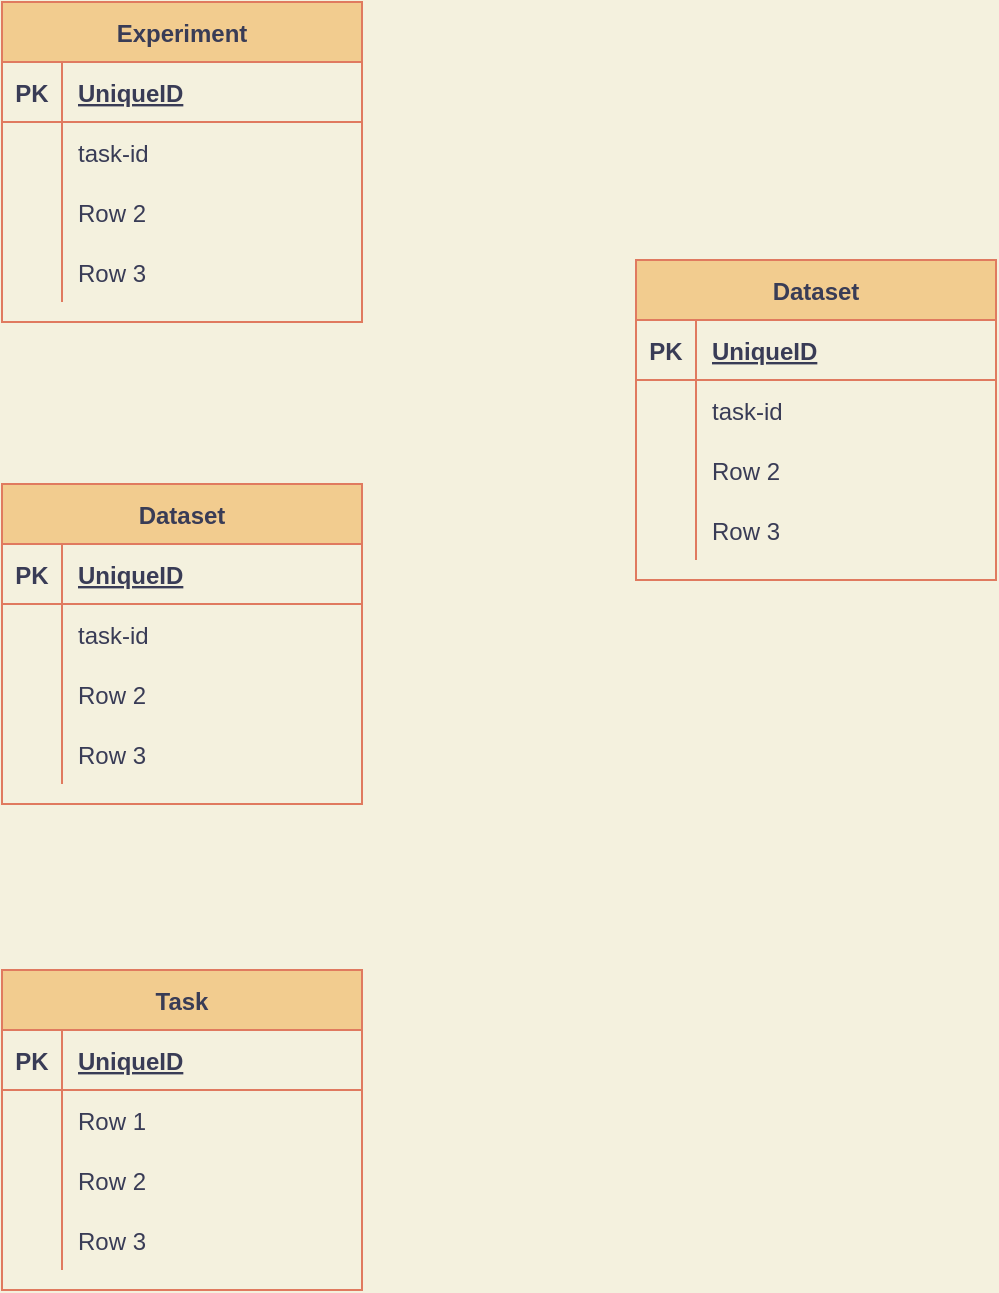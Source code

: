 <mxfile>
    <diagram id="H-rD5yMT6eHyRBQClwWx" name="Page-1">
        <mxGraphModel dx="1368" dy="702" grid="0" gridSize="10" guides="1" tooltips="1" connect="1" arrows="1" fold="1" page="0" pageScale="1" pageWidth="827" pageHeight="1169" background="#F4F1DE" math="0" shadow="0">
            <root>
                <mxCell id="0"/>
                <mxCell id="1" parent="0"/>
                <mxCell id="3" value="Task" style="shape=table;startSize=30;container=1;collapsible=1;childLayout=tableLayout;fixedRows=1;rowLines=0;fontStyle=1;align=center;resizeLast=1;rounded=0;sketch=0;fontColor=#393C56;strokeColor=#E07A5F;fillColor=#F2CC8F;" parent="1" vertex="1">
                    <mxGeometry x="-188" y="621" width="180" height="160" as="geometry"/>
                </mxCell>
                <mxCell id="4" value="" style="shape=partialRectangle;collapsible=0;dropTarget=0;pointerEvents=0;fillColor=none;top=0;left=0;bottom=1;right=0;points=[[0,0.5],[1,0.5]];portConstraint=eastwest;strokeColor=#E07A5F;fontColor=#393C56;" parent="3" vertex="1">
                    <mxGeometry y="30" width="180" height="30" as="geometry"/>
                </mxCell>
                <mxCell id="5" value="PK" style="shape=partialRectangle;connectable=0;fillColor=none;top=0;left=0;bottom=0;right=0;fontStyle=1;overflow=hidden;strokeColor=#E07A5F;fontColor=#393C56;" parent="4" vertex="1">
                    <mxGeometry width="30" height="30" as="geometry"/>
                </mxCell>
                <mxCell id="6" value="UniqueID" style="shape=partialRectangle;connectable=0;fillColor=none;top=0;left=0;bottom=0;right=0;align=left;spacingLeft=6;fontStyle=5;overflow=hidden;strokeColor=#E07A5F;fontColor=#393C56;" parent="4" vertex="1">
                    <mxGeometry x="30" width="150" height="30" as="geometry"/>
                </mxCell>
                <mxCell id="7" value="" style="shape=partialRectangle;collapsible=0;dropTarget=0;pointerEvents=0;fillColor=none;top=0;left=0;bottom=0;right=0;points=[[0,0.5],[1,0.5]];portConstraint=eastwest;strokeColor=#E07A5F;fontColor=#393C56;" parent="3" vertex="1">
                    <mxGeometry y="60" width="180" height="30" as="geometry"/>
                </mxCell>
                <mxCell id="8" value="" style="shape=partialRectangle;connectable=0;fillColor=none;top=0;left=0;bottom=0;right=0;editable=1;overflow=hidden;strokeColor=#E07A5F;fontColor=#393C56;" parent="7" vertex="1">
                    <mxGeometry width="30" height="30" as="geometry"/>
                </mxCell>
                <mxCell id="9" value="Row 1" style="shape=partialRectangle;connectable=0;fillColor=none;top=0;left=0;bottom=0;right=0;align=left;spacingLeft=6;overflow=hidden;strokeColor=#E07A5F;fontColor=#393C56;" parent="7" vertex="1">
                    <mxGeometry x="30" width="150" height="30" as="geometry"/>
                </mxCell>
                <mxCell id="10" value="" style="shape=partialRectangle;collapsible=0;dropTarget=0;pointerEvents=0;fillColor=none;top=0;left=0;bottom=0;right=0;points=[[0,0.5],[1,0.5]];portConstraint=eastwest;strokeColor=#E07A5F;fontColor=#393C56;" parent="3" vertex="1">
                    <mxGeometry y="90" width="180" height="30" as="geometry"/>
                </mxCell>
                <mxCell id="11" value="" style="shape=partialRectangle;connectable=0;fillColor=none;top=0;left=0;bottom=0;right=0;editable=1;overflow=hidden;strokeColor=#E07A5F;fontColor=#393C56;" parent="10" vertex="1">
                    <mxGeometry width="30" height="30" as="geometry"/>
                </mxCell>
                <mxCell id="12" value="Row 2" style="shape=partialRectangle;connectable=0;fillColor=none;top=0;left=0;bottom=0;right=0;align=left;spacingLeft=6;overflow=hidden;strokeColor=#E07A5F;fontColor=#393C56;" parent="10" vertex="1">
                    <mxGeometry x="30" width="150" height="30" as="geometry"/>
                </mxCell>
                <mxCell id="13" value="" style="shape=partialRectangle;collapsible=0;dropTarget=0;pointerEvents=0;fillColor=none;top=0;left=0;bottom=0;right=0;points=[[0,0.5],[1,0.5]];portConstraint=eastwest;strokeColor=#E07A5F;fontColor=#393C56;" parent="3" vertex="1">
                    <mxGeometry y="120" width="180" height="30" as="geometry"/>
                </mxCell>
                <mxCell id="14" value="" style="shape=partialRectangle;connectable=0;fillColor=none;top=0;left=0;bottom=0;right=0;editable=1;overflow=hidden;strokeColor=#E07A5F;fontColor=#393C56;" parent="13" vertex="1">
                    <mxGeometry width="30" height="30" as="geometry"/>
                </mxCell>
                <mxCell id="15" value="Row 3" style="shape=partialRectangle;connectable=0;fillColor=none;top=0;left=0;bottom=0;right=0;align=left;spacingLeft=6;overflow=hidden;strokeColor=#E07A5F;fontColor=#393C56;" parent="13" vertex="1">
                    <mxGeometry x="30" width="150" height="30" as="geometry"/>
                </mxCell>
                <mxCell id="16" value="Dataset" style="shape=table;startSize=30;container=1;collapsible=1;childLayout=tableLayout;fixedRows=1;rowLines=0;fontStyle=1;align=center;resizeLast=1;rounded=0;sketch=0;fontColor=#393C56;strokeColor=#E07A5F;fillColor=#F2CC8F;" parent="1" vertex="1">
                    <mxGeometry x="-188" y="378" width="180" height="160" as="geometry"/>
                </mxCell>
                <mxCell id="17" value="" style="shape=partialRectangle;collapsible=0;dropTarget=0;pointerEvents=0;fillColor=none;top=0;left=0;bottom=1;right=0;points=[[0,0.5],[1,0.5]];portConstraint=eastwest;strokeColor=#E07A5F;fontColor=#393C56;" parent="16" vertex="1">
                    <mxGeometry y="30" width="180" height="30" as="geometry"/>
                </mxCell>
                <mxCell id="18" value="PK" style="shape=partialRectangle;connectable=0;fillColor=none;top=0;left=0;bottom=0;right=0;fontStyle=1;overflow=hidden;strokeColor=#E07A5F;fontColor=#393C56;" parent="17" vertex="1">
                    <mxGeometry width="30" height="30" as="geometry"/>
                </mxCell>
                <mxCell id="19" value="UniqueID" style="shape=partialRectangle;connectable=0;fillColor=none;top=0;left=0;bottom=0;right=0;align=left;spacingLeft=6;fontStyle=5;overflow=hidden;strokeColor=#E07A5F;fontColor=#393C56;" parent="17" vertex="1">
                    <mxGeometry x="30" width="150" height="30" as="geometry"/>
                </mxCell>
                <mxCell id="20" value="" style="shape=partialRectangle;collapsible=0;dropTarget=0;pointerEvents=0;fillColor=none;top=0;left=0;bottom=0;right=0;points=[[0,0.5],[1,0.5]];portConstraint=eastwest;strokeColor=#E07A5F;fontColor=#393C56;" parent="16" vertex="1">
                    <mxGeometry y="60" width="180" height="30" as="geometry"/>
                </mxCell>
                <mxCell id="21" value="" style="shape=partialRectangle;connectable=0;fillColor=none;top=0;left=0;bottom=0;right=0;editable=1;overflow=hidden;strokeColor=#E07A5F;fontColor=#393C56;" parent="20" vertex="1">
                    <mxGeometry width="30" height="30" as="geometry"/>
                </mxCell>
                <mxCell id="22" value="task-id" style="shape=partialRectangle;connectable=0;fillColor=none;top=0;left=0;bottom=0;right=0;align=left;spacingLeft=6;overflow=hidden;strokeColor=#E07A5F;fontColor=#393C56;" parent="20" vertex="1">
                    <mxGeometry x="30" width="150" height="30" as="geometry"/>
                </mxCell>
                <mxCell id="23" value="" style="shape=partialRectangle;collapsible=0;dropTarget=0;pointerEvents=0;fillColor=none;top=0;left=0;bottom=0;right=0;points=[[0,0.5],[1,0.5]];portConstraint=eastwest;strokeColor=#E07A5F;fontColor=#393C56;" parent="16" vertex="1">
                    <mxGeometry y="90" width="180" height="30" as="geometry"/>
                </mxCell>
                <mxCell id="24" value="" style="shape=partialRectangle;connectable=0;fillColor=none;top=0;left=0;bottom=0;right=0;editable=1;overflow=hidden;strokeColor=#E07A5F;fontColor=#393C56;" parent="23" vertex="1">
                    <mxGeometry width="30" height="30" as="geometry"/>
                </mxCell>
                <mxCell id="25" value="Row 2" style="shape=partialRectangle;connectable=0;fillColor=none;top=0;left=0;bottom=0;right=0;align=left;spacingLeft=6;overflow=hidden;strokeColor=#E07A5F;fontColor=#393C56;" parent="23" vertex="1">
                    <mxGeometry x="30" width="150" height="30" as="geometry"/>
                </mxCell>
                <mxCell id="26" value="" style="shape=partialRectangle;collapsible=0;dropTarget=0;pointerEvents=0;fillColor=none;top=0;left=0;bottom=0;right=0;points=[[0,0.5],[1,0.5]];portConstraint=eastwest;strokeColor=#E07A5F;fontColor=#393C56;" parent="16" vertex="1">
                    <mxGeometry y="120" width="180" height="30" as="geometry"/>
                </mxCell>
                <mxCell id="27" value="" style="shape=partialRectangle;connectable=0;fillColor=none;top=0;left=0;bottom=0;right=0;editable=1;overflow=hidden;strokeColor=#E07A5F;fontColor=#393C56;" parent="26" vertex="1">
                    <mxGeometry width="30" height="30" as="geometry"/>
                </mxCell>
                <mxCell id="28" value="Row 3" style="shape=partialRectangle;connectable=0;fillColor=none;top=0;left=0;bottom=0;right=0;align=left;spacingLeft=6;overflow=hidden;strokeColor=#E07A5F;fontColor=#393C56;" parent="26" vertex="1">
                    <mxGeometry x="30" width="150" height="30" as="geometry"/>
                </mxCell>
                <mxCell id="29" value="Experiment" style="shape=table;startSize=30;container=1;collapsible=1;childLayout=tableLayout;fixedRows=1;rowLines=0;fontStyle=1;align=center;resizeLast=1;rounded=0;sketch=0;fontColor=#393C56;strokeColor=#E07A5F;fillColor=#F2CC8F;" parent="1" vertex="1">
                    <mxGeometry x="-188" y="137" width="180" height="160" as="geometry"/>
                </mxCell>
                <mxCell id="30" value="" style="shape=partialRectangle;collapsible=0;dropTarget=0;pointerEvents=0;fillColor=none;top=0;left=0;bottom=1;right=0;points=[[0,0.5],[1,0.5]];portConstraint=eastwest;strokeColor=#E07A5F;fontColor=#393C56;" parent="29" vertex="1">
                    <mxGeometry y="30" width="180" height="30" as="geometry"/>
                </mxCell>
                <mxCell id="31" value="PK" style="shape=partialRectangle;connectable=0;fillColor=none;top=0;left=0;bottom=0;right=0;fontStyle=1;overflow=hidden;strokeColor=#E07A5F;fontColor=#393C56;" parent="30" vertex="1">
                    <mxGeometry width="30" height="30" as="geometry"/>
                </mxCell>
                <mxCell id="32" value="UniqueID" style="shape=partialRectangle;connectable=0;fillColor=none;top=0;left=0;bottom=0;right=0;align=left;spacingLeft=6;fontStyle=5;overflow=hidden;strokeColor=#E07A5F;fontColor=#393C56;" parent="30" vertex="1">
                    <mxGeometry x="30" width="150" height="30" as="geometry"/>
                </mxCell>
                <mxCell id="33" value="" style="shape=partialRectangle;collapsible=0;dropTarget=0;pointerEvents=0;fillColor=none;top=0;left=0;bottom=0;right=0;points=[[0,0.5],[1,0.5]];portConstraint=eastwest;strokeColor=#E07A5F;fontColor=#393C56;" parent="29" vertex="1">
                    <mxGeometry y="60" width="180" height="30" as="geometry"/>
                </mxCell>
                <mxCell id="34" value="" style="shape=partialRectangle;connectable=0;fillColor=none;top=0;left=0;bottom=0;right=0;editable=1;overflow=hidden;strokeColor=#E07A5F;fontColor=#393C56;" parent="33" vertex="1">
                    <mxGeometry width="30" height="30" as="geometry"/>
                </mxCell>
                <mxCell id="35" value="task-id" style="shape=partialRectangle;connectable=0;fillColor=none;top=0;left=0;bottom=0;right=0;align=left;spacingLeft=6;overflow=hidden;strokeColor=#E07A5F;fontColor=#393C56;" parent="33" vertex="1">
                    <mxGeometry x="30" width="150" height="30" as="geometry"/>
                </mxCell>
                <mxCell id="36" value="" style="shape=partialRectangle;collapsible=0;dropTarget=0;pointerEvents=0;fillColor=none;top=0;left=0;bottom=0;right=0;points=[[0,0.5],[1,0.5]];portConstraint=eastwest;strokeColor=#E07A5F;fontColor=#393C56;" parent="29" vertex="1">
                    <mxGeometry y="90" width="180" height="30" as="geometry"/>
                </mxCell>
                <mxCell id="37" value="" style="shape=partialRectangle;connectable=0;fillColor=none;top=0;left=0;bottom=0;right=0;editable=1;overflow=hidden;strokeColor=#E07A5F;fontColor=#393C56;" parent="36" vertex="1">
                    <mxGeometry width="30" height="30" as="geometry"/>
                </mxCell>
                <mxCell id="38" value="Row 2" style="shape=partialRectangle;connectable=0;fillColor=none;top=0;left=0;bottom=0;right=0;align=left;spacingLeft=6;overflow=hidden;strokeColor=#E07A5F;fontColor=#393C56;" parent="36" vertex="1">
                    <mxGeometry x="30" width="150" height="30" as="geometry"/>
                </mxCell>
                <mxCell id="39" value="" style="shape=partialRectangle;collapsible=0;dropTarget=0;pointerEvents=0;fillColor=none;top=0;left=0;bottom=0;right=0;points=[[0,0.5],[1,0.5]];portConstraint=eastwest;strokeColor=#E07A5F;fontColor=#393C56;" parent="29" vertex="1">
                    <mxGeometry y="120" width="180" height="30" as="geometry"/>
                </mxCell>
                <mxCell id="40" value="" style="shape=partialRectangle;connectable=0;fillColor=none;top=0;left=0;bottom=0;right=0;editable=1;overflow=hidden;strokeColor=#E07A5F;fontColor=#393C56;" parent="39" vertex="1">
                    <mxGeometry width="30" height="30" as="geometry"/>
                </mxCell>
                <mxCell id="41" value="Row 3" style="shape=partialRectangle;connectable=0;fillColor=none;top=0;left=0;bottom=0;right=0;align=left;spacingLeft=6;overflow=hidden;strokeColor=#E07A5F;fontColor=#393C56;" parent="39" vertex="1">
                    <mxGeometry x="30" width="150" height="30" as="geometry"/>
                </mxCell>
                <mxCell id="55" value="Dataset" style="shape=table;startSize=30;container=1;collapsible=1;childLayout=tableLayout;fixedRows=1;rowLines=0;fontStyle=1;align=center;resizeLast=1;rounded=0;sketch=0;fontColor=#393C56;strokeColor=#E07A5F;fillColor=#F2CC8F;" parent="1" vertex="1">
                    <mxGeometry x="129" y="266" width="180" height="160" as="geometry"/>
                </mxCell>
                <mxCell id="56" value="" style="shape=partialRectangle;collapsible=0;dropTarget=0;pointerEvents=0;fillColor=none;top=0;left=0;bottom=1;right=0;points=[[0,0.5],[1,0.5]];portConstraint=eastwest;strokeColor=#E07A5F;fontColor=#393C56;" parent="55" vertex="1">
                    <mxGeometry y="30" width="180" height="30" as="geometry"/>
                </mxCell>
                <mxCell id="57" value="PK" style="shape=partialRectangle;connectable=0;fillColor=none;top=0;left=0;bottom=0;right=0;fontStyle=1;overflow=hidden;strokeColor=#E07A5F;fontColor=#393C56;" parent="56" vertex="1">
                    <mxGeometry width="30" height="30" as="geometry"/>
                </mxCell>
                <mxCell id="58" value="UniqueID" style="shape=partialRectangle;connectable=0;fillColor=none;top=0;left=0;bottom=0;right=0;align=left;spacingLeft=6;fontStyle=5;overflow=hidden;strokeColor=#E07A5F;fontColor=#393C56;" parent="56" vertex="1">
                    <mxGeometry x="30" width="150" height="30" as="geometry"/>
                </mxCell>
                <mxCell id="59" value="" style="shape=partialRectangle;collapsible=0;dropTarget=0;pointerEvents=0;fillColor=none;top=0;left=0;bottom=0;right=0;points=[[0,0.5],[1,0.5]];portConstraint=eastwest;strokeColor=#E07A5F;fontColor=#393C56;" parent="55" vertex="1">
                    <mxGeometry y="60" width="180" height="30" as="geometry"/>
                </mxCell>
                <mxCell id="60" value="" style="shape=partialRectangle;connectable=0;fillColor=none;top=0;left=0;bottom=0;right=0;editable=1;overflow=hidden;strokeColor=#E07A5F;fontColor=#393C56;" parent="59" vertex="1">
                    <mxGeometry width="30" height="30" as="geometry"/>
                </mxCell>
                <mxCell id="61" value="task-id" style="shape=partialRectangle;connectable=0;fillColor=none;top=0;left=0;bottom=0;right=0;align=left;spacingLeft=6;overflow=hidden;strokeColor=#E07A5F;fontColor=#393C56;" parent="59" vertex="1">
                    <mxGeometry x="30" width="150" height="30" as="geometry"/>
                </mxCell>
                <mxCell id="62" value="" style="shape=partialRectangle;collapsible=0;dropTarget=0;pointerEvents=0;fillColor=none;top=0;left=0;bottom=0;right=0;points=[[0,0.5],[1,0.5]];portConstraint=eastwest;strokeColor=#E07A5F;fontColor=#393C56;" parent="55" vertex="1">
                    <mxGeometry y="90" width="180" height="30" as="geometry"/>
                </mxCell>
                <mxCell id="63" value="" style="shape=partialRectangle;connectable=0;fillColor=none;top=0;left=0;bottom=0;right=0;editable=1;overflow=hidden;strokeColor=#E07A5F;fontColor=#393C56;" parent="62" vertex="1">
                    <mxGeometry width="30" height="30" as="geometry"/>
                </mxCell>
                <mxCell id="64" value="Row 2" style="shape=partialRectangle;connectable=0;fillColor=none;top=0;left=0;bottom=0;right=0;align=left;spacingLeft=6;overflow=hidden;strokeColor=#E07A5F;fontColor=#393C56;" parent="62" vertex="1">
                    <mxGeometry x="30" width="150" height="30" as="geometry"/>
                </mxCell>
                <mxCell id="65" value="" style="shape=partialRectangle;collapsible=0;dropTarget=0;pointerEvents=0;fillColor=none;top=0;left=0;bottom=0;right=0;points=[[0,0.5],[1,0.5]];portConstraint=eastwest;strokeColor=#E07A5F;fontColor=#393C56;" parent="55" vertex="1">
                    <mxGeometry y="120" width="180" height="30" as="geometry"/>
                </mxCell>
                <mxCell id="66" value="" style="shape=partialRectangle;connectable=0;fillColor=none;top=0;left=0;bottom=0;right=0;editable=1;overflow=hidden;strokeColor=#E07A5F;fontColor=#393C56;" parent="65" vertex="1">
                    <mxGeometry width="30" height="30" as="geometry"/>
                </mxCell>
                <mxCell id="67" value="Row 3" style="shape=partialRectangle;connectable=0;fillColor=none;top=0;left=0;bottom=0;right=0;align=left;spacingLeft=6;overflow=hidden;strokeColor=#E07A5F;fontColor=#393C56;" parent="65" vertex="1">
                    <mxGeometry x="30" width="150" height="30" as="geometry"/>
                </mxCell>
            </root>
        </mxGraphModel>
    </diagram>
    <diagram id="ULp89ZMtMlN23UU2yEqR" name="objs-struct">
        <mxGraphModel dx="1040" dy="1003" grid="0" gridSize="10" guides="1" tooltips="1" connect="1" arrows="1" fold="1" page="0" pageScale="1" pageWidth="827" pageHeight="1169" background="#F4F1DE" math="0" shadow="0">
            <root>
                <mxCell id="6Tg1lpRuFVTvadpWFeK5-0"/>
                <mxCell id="6Tg1lpRuFVTvadpWFeK5-1" parent="6Tg1lpRuFVTvadpWFeK5-0"/>
                <mxCell id="3udk0Duy806Y3JGHm1mZ-1" value="" style="rounded=1;whiteSpace=wrap;html=1;strokeColor=#666666;fontColor=#333333;fillColor=none;" parent="6Tg1lpRuFVTvadpWFeK5-1" vertex="1">
                    <mxGeometry x="140" y="630" width="590" height="260" as="geometry"/>
                </mxCell>
                <mxCell id="3udk0Duy806Y3JGHm1mZ-0" value="" style="rounded=1;whiteSpace=wrap;html=1;strokeColor=#666666;fontColor=#333333;fillColor=none;" parent="6Tg1lpRuFVTvadpWFeK5-1" vertex="1">
                    <mxGeometry x="140" y="270" width="590" height="200" as="geometry"/>
                </mxCell>
                <mxCell id="6Tg1lpRuFVTvadpWFeK5-2" value="router" style="whiteSpace=wrap;html=1;fontColor=#333333;strokeColor=#666666;fillColor=#f5f5f5;rounded=1;" parent="6Tg1lpRuFVTvadpWFeK5-1" vertex="1">
                    <mxGeometry x="350" y="290" width="120" height="60" as="geometry"/>
                </mxCell>
                <mxCell id="H90-LPi5AbPPCs7im2-j-0" style="edgeStyle=none;html=1;exitX=0.5;exitY=0;exitDx=0;exitDy=0;entryX=0.5;entryY=1;entryDx=0;entryDy=0;fillColor=#60a917;strokeColor=#2D7600;" parent="6Tg1lpRuFVTvadpWFeK5-1" source="6Tg1lpRuFVTvadpWFeK5-3" target="6Tg1lpRuFVTvadpWFeK5-2" edge="1">
                    <mxGeometry relative="1" as="geometry"/>
                </mxCell>
                <mxCell id="6Tg1lpRuFVTvadpWFeK5-3" value="controller" style="whiteSpace=wrap;html=1;fontColor=#333333;strokeColor=#666666;fillColor=#f5f5f5;rounded=1;" parent="6Tg1lpRuFVTvadpWFeK5-1" vertex="1">
                    <mxGeometry x="350" y="390" width="120" height="60" as="geometry"/>
                </mxCell>
                <mxCell id="JKi-jdWIRD_4z4C4trbq-1" style="edgeStyle=none;html=1;entryX=1;entryY=0.5;entryDx=0;entryDy=0;fillColor=#60a917;strokeColor=#2D7600;" parent="6Tg1lpRuFVTvadpWFeK5-1" target="6Tg1lpRuFVTvadpWFeK5-3" edge="1">
                    <mxGeometry relative="1" as="geometry">
                        <mxPoint x="550" y="480" as="sourcePoint"/>
                    </mxGeometry>
                </mxCell>
                <mxCell id="JKi-jdWIRD_4z4C4trbq-2" style="edgeStyle=none;html=1;entryX=1;entryY=0.5;entryDx=0;entryDy=0;strokeColor=#2D7600;fillColor=#60a917;" parent="6Tg1lpRuFVTvadpWFeK5-1" target="ILlaqBTfWAMo6ToDVx7_-0" edge="1">
                    <mxGeometry relative="1" as="geometry">
                        <mxPoint x="550" y="585" as="sourcePoint"/>
                    </mxGeometry>
                </mxCell>
                <mxCell id="6Tg1lpRuFVTvadpWFeK5-4" value="initialize" style="whiteSpace=wrap;html=1;fontColor=#333333;strokeColor=#666666;fillColor=#f5f5f5;rounded=1;" parent="6Tg1lpRuFVTvadpWFeK5-1" vertex="1">
                    <mxGeometry x="570" y="330" width="50" height="430" as="geometry"/>
                </mxCell>
                <mxCell id="ILlaqBTfWAMo6ToDVx7_-0" value="service" style="whiteSpace=wrap;html=1;fontColor=#333333;strokeColor=#666666;fillColor=#f5f5f5;arcSize=35;rounded=1;" parent="6Tg1lpRuFVTvadpWFeK5-1" vertex="1">
                    <mxGeometry x="350" y="530" width="120" height="60" as="geometry"/>
                </mxCell>
                <mxCell id="JKi-jdWIRD_4z4C4trbq-3" style="edgeStyle=none;html=1;exitX=1;exitY=0.5;exitDx=0;exitDy=0;strokeColor=#2D7600;fillColor=#60a917;" parent="6Tg1lpRuFVTvadpWFeK5-1" source="zVaXrxZzUjMQ0hiJAbVr-0" edge="1">
                    <mxGeometry relative="1" as="geometry">
                        <mxPoint x="560" y="590" as="targetPoint"/>
                    </mxGeometry>
                </mxCell>
                <mxCell id="zVaXrxZzUjMQ0hiJAbVr-0" value="interface&lt;br&gt;handler" style="rounded=1;whiteSpace=wrap;html=1;fillColor=#f5f5f5;strokeColor=#666666;fontColor=#333333;" parent="6Tg1lpRuFVTvadpWFeK5-1" vertex="1">
                    <mxGeometry x="350" y="645" width="120" height="60" as="geometry"/>
                </mxCell>
                <mxCell id="zVaXrxZzUjMQ0hiJAbVr-4" style="edgeStyle=none;html=1;exitX=0.5;exitY=0;exitDx=0;exitDy=0;entryX=0.5;entryY=1;entryDx=0;entryDy=0;fillColor=#60a917;strokeColor=#2D7600;" parent="6Tg1lpRuFVTvadpWFeK5-1" source="zVaXrxZzUjMQ0hiJAbVr-1" target="zVaXrxZzUjMQ0hiJAbVr-0" edge="1">
                    <mxGeometry relative="1" as="geometry"/>
                </mxCell>
                <mxCell id="zVaXrxZzUjMQ0hiJAbVr-1" value="mongo_handler" style="rounded=1;whiteSpace=wrap;html=1;fillColor=#f5f5f5;strokeColor=#666666;fontColor=#333333;" parent="6Tg1lpRuFVTvadpWFeK5-1" vertex="1">
                    <mxGeometry x="425" y="820" width="120" height="60" as="geometry"/>
                </mxCell>
                <mxCell id="JKi-jdWIRD_4z4C4trbq-8" style="edgeStyle=none;html=1;exitX=0.5;exitY=0;exitDx=0;exitDy=0;entryX=0.5;entryY=1;entryDx=0;entryDy=0;strokeColor=#2D7600;fillColor=#60a917;" parent="6Tg1lpRuFVTvadpWFeK5-1" source="zVaXrxZzUjMQ0hiJAbVr-2" target="zVaXrxZzUjMQ0hiJAbVr-0" edge="1">
                    <mxGeometry relative="1" as="geometry"/>
                </mxCell>
                <mxCell id="zVaXrxZzUjMQ0hiJAbVr-2" value="mysql_handler" style="rounded=1;whiteSpace=wrap;html=1;fillColor=#f5f5f5;strokeColor=#666666;fontColor=#333333;" parent="6Tg1lpRuFVTvadpWFeK5-1" vertex="1">
                    <mxGeometry x="260" y="820" width="120" height="60" as="geometry"/>
                </mxCell>
                <mxCell id="JKi-jdWIRD_4z4C4trbq-9" value="models" style="rounded=1;whiteSpace=wrap;html=1;fillColor=#f5f5f5;strokeColor=#666666;fontColor=#333333;" parent="6Tg1lpRuFVTvadpWFeK5-1" vertex="1">
                    <mxGeometry x="230" y="335" width="50" height="420" as="geometry"/>
                </mxCell>
                <mxCell id="JKi-jdWIRD_4z4C4trbq-11" value="" style="endArrow=classic;html=1;strokeColor=#2D7600;fillColor=#60a917;" parent="6Tg1lpRuFVTvadpWFeK5-1" edge="1">
                    <mxGeometry width="50" height="50" relative="1" as="geometry">
                        <mxPoint x="480" y="550" as="sourcePoint"/>
                        <mxPoint x="560" y="490" as="targetPoint"/>
                    </mxGeometry>
                </mxCell>
                <mxCell id="0-nTSRp1hmqp4Mz86rsy-1" style="edgeStyle=none;html=1;exitX=0;exitY=0.5;exitDx=0;exitDy=0;entryX=1;entryY=0.5;entryDx=0;entryDy=0;fillColor=#60a917;strokeColor=#2D7600;" edge="1" parent="6Tg1lpRuFVTvadpWFeK5-1" source="0-nTSRp1hmqp4Mz86rsy-0" target="6Tg1lpRuFVTvadpWFeK5-4">
                    <mxGeometry relative="1" as="geometry"/>
                </mxCell>
                <mxCell id="0-nTSRp1hmqp4Mz86rsy-0" value="conf" style="rounded=1;whiteSpace=wrap;html=1;fillColor=#f5f5f5;strokeColor=#666666;fontColor=#333333;" vertex="1" parent="6Tg1lpRuFVTvadpWFeK5-1">
                    <mxGeometry x="680" y="510" width="120" height="60" as="geometry"/>
                </mxCell>
            </root>
        </mxGraphModel>
    </diagram>
</mxfile>